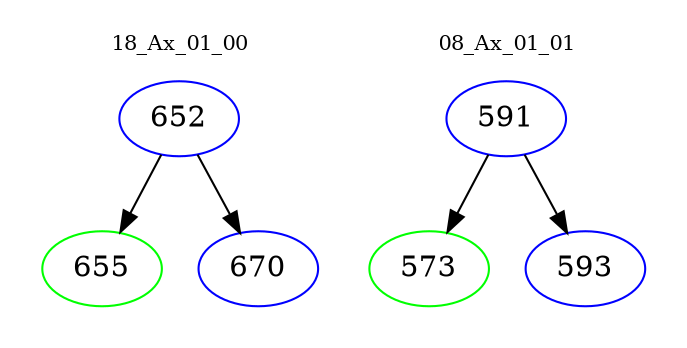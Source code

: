 digraph{
subgraph cluster_0 {
color = white
label = "18_Ax_01_00";
fontsize=10;
T0_652 [label="652", color="blue"]
T0_652 -> T0_655 [color="black"]
T0_655 [label="655", color="green"]
T0_652 -> T0_670 [color="black"]
T0_670 [label="670", color="blue"]
}
subgraph cluster_1 {
color = white
label = "08_Ax_01_01";
fontsize=10;
T1_591 [label="591", color="blue"]
T1_591 -> T1_573 [color="black"]
T1_573 [label="573", color="green"]
T1_591 -> T1_593 [color="black"]
T1_593 [label="593", color="blue"]
}
}
